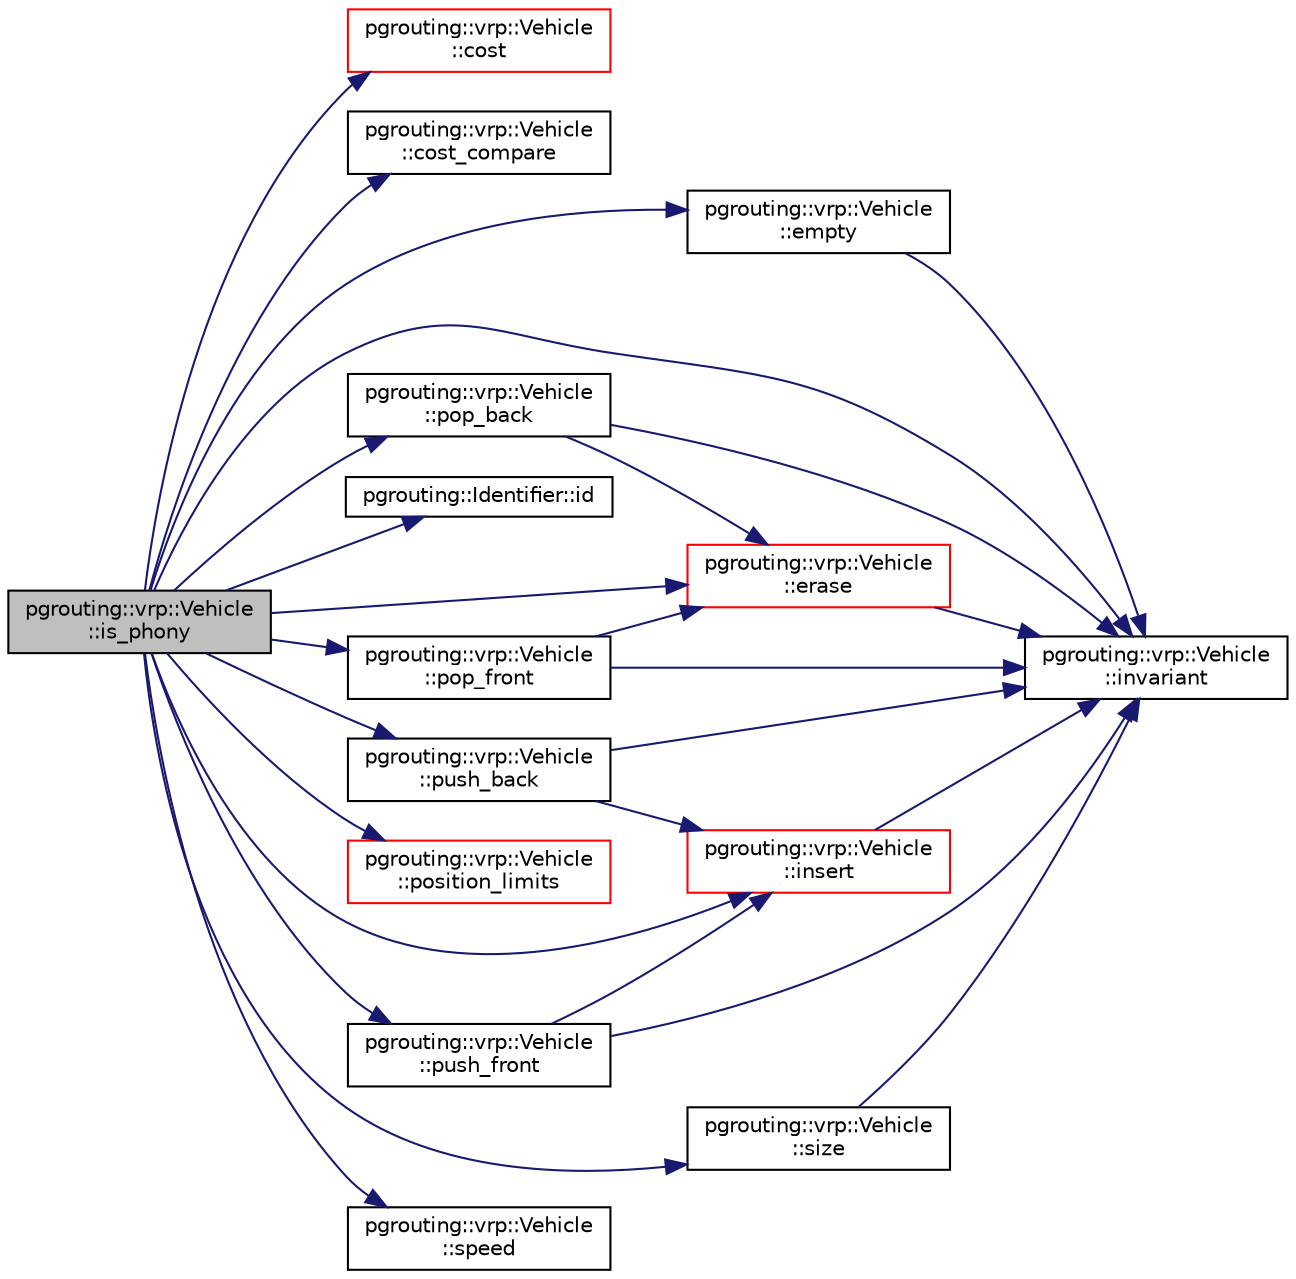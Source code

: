 digraph "pgrouting::vrp::Vehicle::is_phony"
{
  edge [fontname="Helvetica",fontsize="10",labelfontname="Helvetica",labelfontsize="10"];
  node [fontname="Helvetica",fontsize="10",shape=record];
  rankdir="LR";
  Node806 [label="pgrouting::vrp::Vehicle\l::is_phony",height=0.2,width=0.4,color="black", fillcolor="grey75", style="filled", fontcolor="black"];
  Node806 -> Node807 [color="midnightblue",fontsize="10",style="solid",fontname="Helvetica"];
  Node807 [label="pgrouting::vrp::Vehicle\l::cost",height=0.2,width=0.4,color="red", fillcolor="white", style="filled",URL="$classpgrouting_1_1vrp_1_1Vehicle.html#a446393c0863473ebf3f6db060ddae597"];
  Node806 -> Node812 [color="midnightblue",fontsize="10",style="solid",fontname="Helvetica"];
  Node812 [label="pgrouting::vrp::Vehicle\l::cost_compare",height=0.2,width=0.4,color="black", fillcolor="white", style="filled",URL="$classpgrouting_1_1vrp_1_1Vehicle.html#abc30f9df7e203ce3f72c6dcc964510f1"];
  Node806 -> Node813 [color="midnightblue",fontsize="10",style="solid",fontname="Helvetica"];
  Node813 [label="pgrouting::vrp::Vehicle\l::empty",height=0.2,width=0.4,color="black", fillcolor="white", style="filled",URL="$classpgrouting_1_1vrp_1_1Vehicle.html#a65bf4bc2763295f93cfed232690c4e6c",tooltip="return true when no nodes are in the truck "];
  Node813 -> Node814 [color="midnightblue",fontsize="10",style="solid",fontname="Helvetica"];
  Node814 [label="pgrouting::vrp::Vehicle\l::invariant",height=0.2,width=0.4,color="black", fillcolor="white", style="filled",URL="$classpgrouting_1_1vrp_1_1Vehicle.html#a29bf7e33dfb519d7abb8648c2d631d30",tooltip="Invariant The path must: "];
  Node806 -> Node815 [color="midnightblue",fontsize="10",style="solid",fontname="Helvetica"];
  Node815 [label="pgrouting::vrp::Vehicle\l::erase",height=0.2,width=0.4,color="red", fillcolor="white", style="filled",URL="$classpgrouting_1_1vrp_1_1Vehicle.html#ad1920dd6aed04b9381b9b2ec78dddc47",tooltip="Erase node.id() "];
  Node815 -> Node814 [color="midnightblue",fontsize="10",style="solid",fontname="Helvetica"];
  Node806 -> Node818 [color="midnightblue",fontsize="10",style="solid",fontname="Helvetica"];
  Node818 [label="pgrouting::Identifier::id",height=0.2,width=0.4,color="black", fillcolor="white", style="filled",URL="$classpgrouting_1_1Identifier.html#a147f029e589a2dd36b1edd638d7ac833"];
  Node806 -> Node819 [color="midnightblue",fontsize="10",style="solid",fontname="Helvetica"];
  Node819 [label="pgrouting::vrp::Vehicle\l::insert",height=0.2,width=0.4,color="red", fillcolor="white", style="filled",URL="$classpgrouting_1_1vrp_1_1Vehicle.html#af98de97049075d4db58f3e97dc9185aa",tooltip="@ { "];
  Node819 -> Node814 [color="midnightblue",fontsize="10",style="solid",fontname="Helvetica"];
  Node806 -> Node814 [color="midnightblue",fontsize="10",style="solid",fontname="Helvetica"];
  Node806 -> Node820 [color="midnightblue",fontsize="10",style="solid",fontname="Helvetica"];
  Node820 [label="pgrouting::vrp::Vehicle\l::pop_back",height=0.2,width=0.4,color="black", fillcolor="white", style="filled",URL="$classpgrouting_1_1vrp_1_1Vehicle.html#aac46d18126e93540a1d7321281a1fc02",tooltip="Evaluated: pop_back a node to the path. "];
  Node820 -> Node815 [color="midnightblue",fontsize="10",style="solid",fontname="Helvetica"];
  Node820 -> Node814 [color="midnightblue",fontsize="10",style="solid",fontname="Helvetica"];
  Node806 -> Node821 [color="midnightblue",fontsize="10",style="solid",fontname="Helvetica"];
  Node821 [label="pgrouting::vrp::Vehicle\l::pop_front",height=0.2,width=0.4,color="black", fillcolor="white", style="filled",URL="$classpgrouting_1_1vrp_1_1Vehicle.html#aa7d6e872a8ac0e52f899827a52b6ffcc",tooltip="Evaluated: pop_front a node to the path. "];
  Node821 -> Node815 [color="midnightblue",fontsize="10",style="solid",fontname="Helvetica"];
  Node821 -> Node814 [color="midnightblue",fontsize="10",style="solid",fontname="Helvetica"];
  Node806 -> Node822 [color="midnightblue",fontsize="10",style="solid",fontname="Helvetica"];
  Node822 [label="pgrouting::vrp::Vehicle\l::position_limits",height=0.2,width=0.4,color="red", fillcolor="white", style="filled",URL="$classpgrouting_1_1vrp_1_1Vehicle.html#aa1928ca2eea11f43f5ad021a22c9a5e6"];
  Node806 -> Node832 [color="midnightblue",fontsize="10",style="solid",fontname="Helvetica"];
  Node832 [label="pgrouting::vrp::Vehicle\l::push_back",height=0.2,width=0.4,color="black", fillcolor="white", style="filled",URL="$classpgrouting_1_1vrp_1_1Vehicle.html#a6608a42ff54a288e2e1b3bed58c8bcaa",tooltip="Evaluated: push_back a node to the path. "];
  Node832 -> Node819 [color="midnightblue",fontsize="10",style="solid",fontname="Helvetica"];
  Node832 -> Node814 [color="midnightblue",fontsize="10",style="solid",fontname="Helvetica"];
  Node806 -> Node833 [color="midnightblue",fontsize="10",style="solid",fontname="Helvetica"];
  Node833 [label="pgrouting::vrp::Vehicle\l::push_front",height=0.2,width=0.4,color="black", fillcolor="white", style="filled",URL="$classpgrouting_1_1vrp_1_1Vehicle.html#a95ca8e3803a63ecfeed064a250796594",tooltip="Evaluated: push_back a node to the path. "];
  Node833 -> Node819 [color="midnightblue",fontsize="10",style="solid",fontname="Helvetica"];
  Node833 -> Node814 [color="midnightblue",fontsize="10",style="solid",fontname="Helvetica"];
  Node806 -> Node834 [color="midnightblue",fontsize="10",style="solid",fontname="Helvetica"];
  Node834 [label="pgrouting::vrp::Vehicle\l::size",height=0.2,width=0.4,color="black", fillcolor="white", style="filled",URL="$classpgrouting_1_1vrp_1_1Vehicle.html#a376fb8b05e902c3b703c04b9a15bffb5",tooltip="return number of nodes in the truck "];
  Node834 -> Node814 [color="midnightblue",fontsize="10",style="solid",fontname="Helvetica"];
  Node806 -> Node830 [color="midnightblue",fontsize="10",style="solid",fontname="Helvetica"];
  Node830 [label="pgrouting::vrp::Vehicle\l::speed",height=0.2,width=0.4,color="black", fillcolor="white", style="filled",URL="$classpgrouting_1_1vrp_1_1Vehicle.html#adc318f75bf9a66664c2d2cefa4939c8d"];
}
